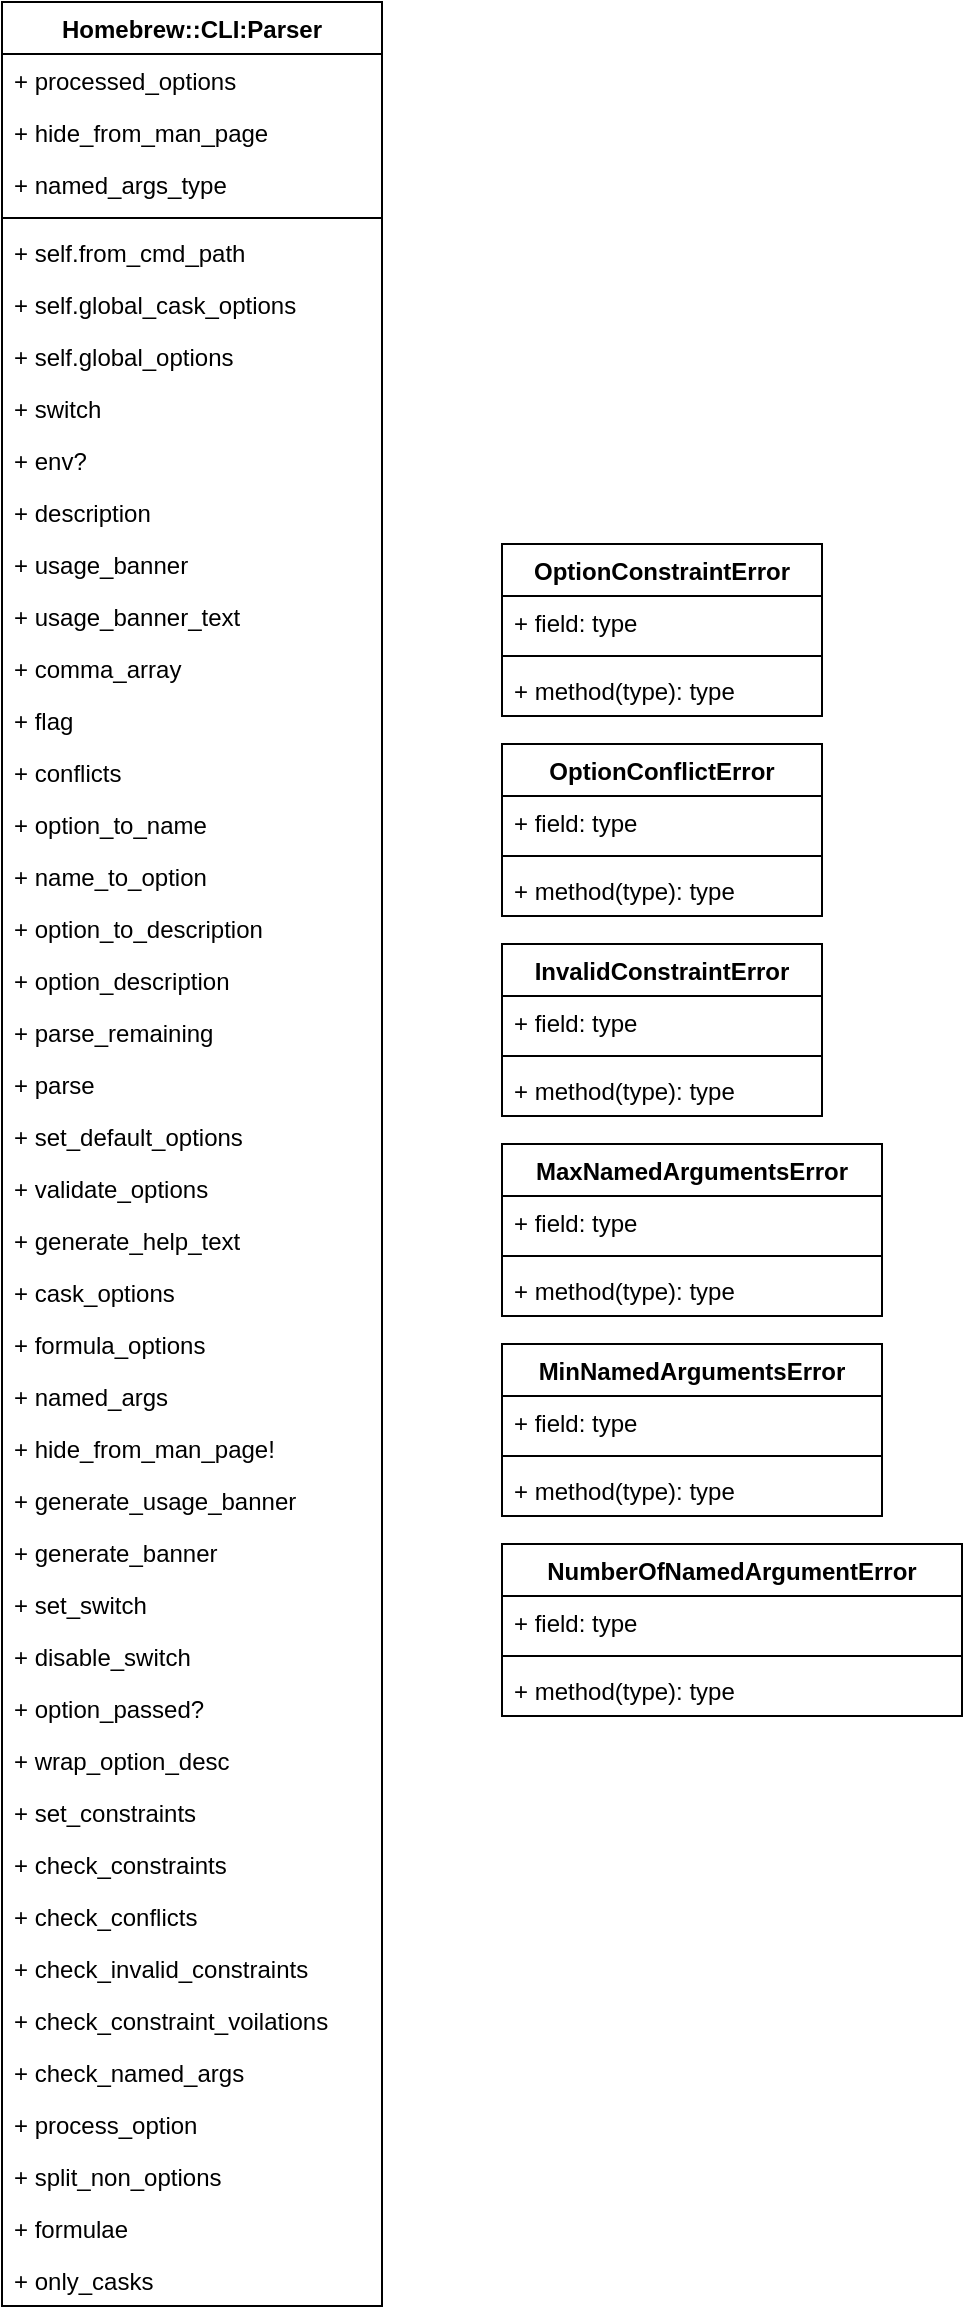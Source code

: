 <mxfile version="21.1.4" type="github">
  <diagram name="第 1 页" id="TkqUfwcqPqjQr__M0Iyw">
    <mxGraphModel dx="1434" dy="771" grid="1" gridSize="10" guides="1" tooltips="1" connect="1" arrows="1" fold="1" page="1" pageScale="1" pageWidth="827" pageHeight="1169" math="0" shadow="0">
      <root>
        <mxCell id="0" />
        <mxCell id="1" parent="0" />
        <mxCell id="M3JGVfpWLApBcw9Z9Y0A-1" value="Homebrew::CLI:Parser" style="swimlane;fontStyle=1;align=center;verticalAlign=top;childLayout=stackLayout;horizontal=1;startSize=26;horizontalStack=0;resizeParent=1;resizeParentMax=0;resizeLast=0;collapsible=1;marginBottom=0;whiteSpace=wrap;html=1;" vertex="1" parent="1">
          <mxGeometry x="180" y="9" width="190" height="1152" as="geometry" />
        </mxCell>
        <mxCell id="M3JGVfpWLApBcw9Z9Y0A-2" value="+ processed_options" style="text;strokeColor=none;fillColor=none;align=left;verticalAlign=top;spacingLeft=4;spacingRight=4;overflow=hidden;rotatable=0;points=[[0,0.5],[1,0.5]];portConstraint=eastwest;whiteSpace=wrap;html=1;" vertex="1" parent="M3JGVfpWLApBcw9Z9Y0A-1">
          <mxGeometry y="26" width="190" height="26" as="geometry" />
        </mxCell>
        <mxCell id="M3JGVfpWLApBcw9Z9Y0A-5" value="+ hide_from_man_page" style="text;strokeColor=none;fillColor=none;align=left;verticalAlign=top;spacingLeft=4;spacingRight=4;overflow=hidden;rotatable=0;points=[[0,0.5],[1,0.5]];portConstraint=eastwest;whiteSpace=wrap;html=1;" vertex="1" parent="M3JGVfpWLApBcw9Z9Y0A-1">
          <mxGeometry y="52" width="190" height="26" as="geometry" />
        </mxCell>
        <mxCell id="M3JGVfpWLApBcw9Z9Y0A-6" value="+ named_args_type" style="text;strokeColor=none;fillColor=none;align=left;verticalAlign=top;spacingLeft=4;spacingRight=4;overflow=hidden;rotatable=0;points=[[0,0.5],[1,0.5]];portConstraint=eastwest;whiteSpace=wrap;html=1;" vertex="1" parent="M3JGVfpWLApBcw9Z9Y0A-1">
          <mxGeometry y="78" width="190" height="26" as="geometry" />
        </mxCell>
        <mxCell id="M3JGVfpWLApBcw9Z9Y0A-3" value="" style="line;strokeWidth=1;fillColor=none;align=left;verticalAlign=middle;spacingTop=-1;spacingLeft=3;spacingRight=3;rotatable=0;labelPosition=right;points=[];portConstraint=eastwest;strokeColor=inherit;" vertex="1" parent="M3JGVfpWLApBcw9Z9Y0A-1">
          <mxGeometry y="104" width="190" height="8" as="geometry" />
        </mxCell>
        <mxCell id="M3JGVfpWLApBcw9Z9Y0A-4" value="+ self.from_cmd_path" style="text;strokeColor=none;fillColor=none;align=left;verticalAlign=top;spacingLeft=4;spacingRight=4;overflow=hidden;rotatable=0;points=[[0,0.5],[1,0.5]];portConstraint=eastwest;whiteSpace=wrap;html=1;" vertex="1" parent="M3JGVfpWLApBcw9Z9Y0A-1">
          <mxGeometry y="112" width="190" height="26" as="geometry" />
        </mxCell>
        <mxCell id="M3JGVfpWLApBcw9Z9Y0A-7" value="+ self.global_cask_options" style="text;strokeColor=none;fillColor=none;align=left;verticalAlign=top;spacingLeft=4;spacingRight=4;overflow=hidden;rotatable=0;points=[[0,0.5],[1,0.5]];portConstraint=eastwest;whiteSpace=wrap;html=1;" vertex="1" parent="M3JGVfpWLApBcw9Z9Y0A-1">
          <mxGeometry y="138" width="190" height="26" as="geometry" />
        </mxCell>
        <mxCell id="M3JGVfpWLApBcw9Z9Y0A-8" value="+ self.global_options" style="text;strokeColor=none;fillColor=none;align=left;verticalAlign=top;spacingLeft=4;spacingRight=4;overflow=hidden;rotatable=0;points=[[0,0.5],[1,0.5]];portConstraint=eastwest;whiteSpace=wrap;html=1;" vertex="1" parent="M3JGVfpWLApBcw9Z9Y0A-1">
          <mxGeometry y="164" width="190" height="26" as="geometry" />
        </mxCell>
        <mxCell id="M3JGVfpWLApBcw9Z9Y0A-10" value="+ switch" style="text;strokeColor=none;fillColor=none;align=left;verticalAlign=top;spacingLeft=4;spacingRight=4;overflow=hidden;rotatable=0;points=[[0,0.5],[1,0.5]];portConstraint=eastwest;whiteSpace=wrap;html=1;" vertex="1" parent="M3JGVfpWLApBcw9Z9Y0A-1">
          <mxGeometry y="190" width="190" height="26" as="geometry" />
        </mxCell>
        <mxCell id="M3JGVfpWLApBcw9Z9Y0A-11" value="+ env?" style="text;strokeColor=none;fillColor=none;align=left;verticalAlign=top;spacingLeft=4;spacingRight=4;overflow=hidden;rotatable=0;points=[[0,0.5],[1,0.5]];portConstraint=eastwest;whiteSpace=wrap;html=1;" vertex="1" parent="M3JGVfpWLApBcw9Z9Y0A-1">
          <mxGeometry y="216" width="190" height="26" as="geometry" />
        </mxCell>
        <mxCell id="M3JGVfpWLApBcw9Z9Y0A-12" value="+ description" style="text;strokeColor=none;fillColor=none;align=left;verticalAlign=top;spacingLeft=4;spacingRight=4;overflow=hidden;rotatable=0;points=[[0,0.5],[1,0.5]];portConstraint=eastwest;whiteSpace=wrap;html=1;" vertex="1" parent="M3JGVfpWLApBcw9Z9Y0A-1">
          <mxGeometry y="242" width="190" height="26" as="geometry" />
        </mxCell>
        <mxCell id="M3JGVfpWLApBcw9Z9Y0A-9" value="+ usage_banner" style="text;strokeColor=none;fillColor=none;align=left;verticalAlign=top;spacingLeft=4;spacingRight=4;overflow=hidden;rotatable=0;points=[[0,0.5],[1,0.5]];portConstraint=eastwest;whiteSpace=wrap;html=1;" vertex="1" parent="M3JGVfpWLApBcw9Z9Y0A-1">
          <mxGeometry y="268" width="190" height="26" as="geometry" />
        </mxCell>
        <mxCell id="M3JGVfpWLApBcw9Z9Y0A-13" value="+ usage_banner_text" style="text;strokeColor=none;fillColor=none;align=left;verticalAlign=top;spacingLeft=4;spacingRight=4;overflow=hidden;rotatable=0;points=[[0,0.5],[1,0.5]];portConstraint=eastwest;whiteSpace=wrap;html=1;" vertex="1" parent="M3JGVfpWLApBcw9Z9Y0A-1">
          <mxGeometry y="294" width="190" height="26" as="geometry" />
        </mxCell>
        <mxCell id="M3JGVfpWLApBcw9Z9Y0A-14" value="+ comma_array" style="text;strokeColor=none;fillColor=none;align=left;verticalAlign=top;spacingLeft=4;spacingRight=4;overflow=hidden;rotatable=0;points=[[0,0.5],[1,0.5]];portConstraint=eastwest;whiteSpace=wrap;html=1;" vertex="1" parent="M3JGVfpWLApBcw9Z9Y0A-1">
          <mxGeometry y="320" width="190" height="26" as="geometry" />
        </mxCell>
        <mxCell id="M3JGVfpWLApBcw9Z9Y0A-15" value="+ flag" style="text;strokeColor=none;fillColor=none;align=left;verticalAlign=top;spacingLeft=4;spacingRight=4;overflow=hidden;rotatable=0;points=[[0,0.5],[1,0.5]];portConstraint=eastwest;whiteSpace=wrap;html=1;" vertex="1" parent="M3JGVfpWLApBcw9Z9Y0A-1">
          <mxGeometry y="346" width="190" height="26" as="geometry" />
        </mxCell>
        <mxCell id="M3JGVfpWLApBcw9Z9Y0A-16" value="+ conflicts" style="text;strokeColor=none;fillColor=none;align=left;verticalAlign=top;spacingLeft=4;spacingRight=4;overflow=hidden;rotatable=0;points=[[0,0.5],[1,0.5]];portConstraint=eastwest;whiteSpace=wrap;html=1;" vertex="1" parent="M3JGVfpWLApBcw9Z9Y0A-1">
          <mxGeometry y="372" width="190" height="26" as="geometry" />
        </mxCell>
        <mxCell id="M3JGVfpWLApBcw9Z9Y0A-17" value="+ option_to_name" style="text;strokeColor=none;fillColor=none;align=left;verticalAlign=top;spacingLeft=4;spacingRight=4;overflow=hidden;rotatable=0;points=[[0,0.5],[1,0.5]];portConstraint=eastwest;whiteSpace=wrap;html=1;" vertex="1" parent="M3JGVfpWLApBcw9Z9Y0A-1">
          <mxGeometry y="398" width="190" height="26" as="geometry" />
        </mxCell>
        <mxCell id="M3JGVfpWLApBcw9Z9Y0A-18" value="+ name_to_option" style="text;strokeColor=none;fillColor=none;align=left;verticalAlign=top;spacingLeft=4;spacingRight=4;overflow=hidden;rotatable=0;points=[[0,0.5],[1,0.5]];portConstraint=eastwest;whiteSpace=wrap;html=1;" vertex="1" parent="M3JGVfpWLApBcw9Z9Y0A-1">
          <mxGeometry y="424" width="190" height="26" as="geometry" />
        </mxCell>
        <mxCell id="M3JGVfpWLApBcw9Z9Y0A-19" value="+ option_to_description" style="text;strokeColor=none;fillColor=none;align=left;verticalAlign=top;spacingLeft=4;spacingRight=4;overflow=hidden;rotatable=0;points=[[0,0.5],[1,0.5]];portConstraint=eastwest;whiteSpace=wrap;html=1;" vertex="1" parent="M3JGVfpWLApBcw9Z9Y0A-1">
          <mxGeometry y="450" width="190" height="26" as="geometry" />
        </mxCell>
        <mxCell id="M3JGVfpWLApBcw9Z9Y0A-20" value="+ option_description" style="text;strokeColor=none;fillColor=none;align=left;verticalAlign=top;spacingLeft=4;spacingRight=4;overflow=hidden;rotatable=0;points=[[0,0.5],[1,0.5]];portConstraint=eastwest;whiteSpace=wrap;html=1;" vertex="1" parent="M3JGVfpWLApBcw9Z9Y0A-1">
          <mxGeometry y="476" width="190" height="26" as="geometry" />
        </mxCell>
        <mxCell id="M3JGVfpWLApBcw9Z9Y0A-21" value="+ parse_remaining" style="text;strokeColor=none;fillColor=none;align=left;verticalAlign=top;spacingLeft=4;spacingRight=4;overflow=hidden;rotatable=0;points=[[0,0.5],[1,0.5]];portConstraint=eastwest;whiteSpace=wrap;html=1;" vertex="1" parent="M3JGVfpWLApBcw9Z9Y0A-1">
          <mxGeometry y="502" width="190" height="26" as="geometry" />
        </mxCell>
        <mxCell id="M3JGVfpWLApBcw9Z9Y0A-22" value="+ parse" style="text;strokeColor=none;fillColor=none;align=left;verticalAlign=top;spacingLeft=4;spacingRight=4;overflow=hidden;rotatable=0;points=[[0,0.5],[1,0.5]];portConstraint=eastwest;whiteSpace=wrap;html=1;" vertex="1" parent="M3JGVfpWLApBcw9Z9Y0A-1">
          <mxGeometry y="528" width="190" height="26" as="geometry" />
        </mxCell>
        <mxCell id="M3JGVfpWLApBcw9Z9Y0A-23" value="+ set_default_options" style="text;strokeColor=none;fillColor=none;align=left;verticalAlign=top;spacingLeft=4;spacingRight=4;overflow=hidden;rotatable=0;points=[[0,0.5],[1,0.5]];portConstraint=eastwest;whiteSpace=wrap;html=1;" vertex="1" parent="M3JGVfpWLApBcw9Z9Y0A-1">
          <mxGeometry y="554" width="190" height="26" as="geometry" />
        </mxCell>
        <mxCell id="M3JGVfpWLApBcw9Z9Y0A-24" value="+ validate_options" style="text;strokeColor=none;fillColor=none;align=left;verticalAlign=top;spacingLeft=4;spacingRight=4;overflow=hidden;rotatable=0;points=[[0,0.5],[1,0.5]];portConstraint=eastwest;whiteSpace=wrap;html=1;" vertex="1" parent="M3JGVfpWLApBcw9Z9Y0A-1">
          <mxGeometry y="580" width="190" height="26" as="geometry" />
        </mxCell>
        <mxCell id="M3JGVfpWLApBcw9Z9Y0A-25" value="+ generate_help_text" style="text;strokeColor=none;fillColor=none;align=left;verticalAlign=top;spacingLeft=4;spacingRight=4;overflow=hidden;rotatable=0;points=[[0,0.5],[1,0.5]];portConstraint=eastwest;whiteSpace=wrap;html=1;" vertex="1" parent="M3JGVfpWLApBcw9Z9Y0A-1">
          <mxGeometry y="606" width="190" height="26" as="geometry" />
        </mxCell>
        <mxCell id="M3JGVfpWLApBcw9Z9Y0A-27" value="+ cask_options" style="text;strokeColor=none;fillColor=none;align=left;verticalAlign=top;spacingLeft=4;spacingRight=4;overflow=hidden;rotatable=0;points=[[0,0.5],[1,0.5]];portConstraint=eastwest;whiteSpace=wrap;html=1;" vertex="1" parent="M3JGVfpWLApBcw9Z9Y0A-1">
          <mxGeometry y="632" width="190" height="26" as="geometry" />
        </mxCell>
        <mxCell id="M3JGVfpWLApBcw9Z9Y0A-28" value="+ formula_options" style="text;strokeColor=none;fillColor=none;align=left;verticalAlign=top;spacingLeft=4;spacingRight=4;overflow=hidden;rotatable=0;points=[[0,0.5],[1,0.5]];portConstraint=eastwest;whiteSpace=wrap;html=1;" vertex="1" parent="M3JGVfpWLApBcw9Z9Y0A-1">
          <mxGeometry y="658" width="190" height="26" as="geometry" />
        </mxCell>
        <mxCell id="M3JGVfpWLApBcw9Z9Y0A-26" value="+ named_args" style="text;strokeColor=none;fillColor=none;align=left;verticalAlign=top;spacingLeft=4;spacingRight=4;overflow=hidden;rotatable=0;points=[[0,0.5],[1,0.5]];portConstraint=eastwest;whiteSpace=wrap;html=1;" vertex="1" parent="M3JGVfpWLApBcw9Z9Y0A-1">
          <mxGeometry y="684" width="190" height="26" as="geometry" />
        </mxCell>
        <mxCell id="M3JGVfpWLApBcw9Z9Y0A-30" value="+ hide_from_man_page!" style="text;strokeColor=none;fillColor=none;align=left;verticalAlign=top;spacingLeft=4;spacingRight=4;overflow=hidden;rotatable=0;points=[[0,0.5],[1,0.5]];portConstraint=eastwest;whiteSpace=wrap;html=1;" vertex="1" parent="M3JGVfpWLApBcw9Z9Y0A-1">
          <mxGeometry y="710" width="190" height="26" as="geometry" />
        </mxCell>
        <mxCell id="M3JGVfpWLApBcw9Z9Y0A-29" value="+ generate_usage_banner" style="text;strokeColor=none;fillColor=none;align=left;verticalAlign=top;spacingLeft=4;spacingRight=4;overflow=hidden;rotatable=0;points=[[0,0.5],[1,0.5]];portConstraint=eastwest;whiteSpace=wrap;html=1;" vertex="1" parent="M3JGVfpWLApBcw9Z9Y0A-1">
          <mxGeometry y="736" width="190" height="26" as="geometry" />
        </mxCell>
        <mxCell id="M3JGVfpWLApBcw9Z9Y0A-31" value="+ generate_banner" style="text;strokeColor=none;fillColor=none;align=left;verticalAlign=top;spacingLeft=4;spacingRight=4;overflow=hidden;rotatable=0;points=[[0,0.5],[1,0.5]];portConstraint=eastwest;whiteSpace=wrap;html=1;" vertex="1" parent="M3JGVfpWLApBcw9Z9Y0A-1">
          <mxGeometry y="762" width="190" height="26" as="geometry" />
        </mxCell>
        <mxCell id="M3JGVfpWLApBcw9Z9Y0A-33" value="+ set_switch" style="text;strokeColor=none;fillColor=none;align=left;verticalAlign=top;spacingLeft=4;spacingRight=4;overflow=hidden;rotatable=0;points=[[0,0.5],[1,0.5]];portConstraint=eastwest;whiteSpace=wrap;html=1;" vertex="1" parent="M3JGVfpWLApBcw9Z9Y0A-1">
          <mxGeometry y="788" width="190" height="26" as="geometry" />
        </mxCell>
        <mxCell id="M3JGVfpWLApBcw9Z9Y0A-32" value="+ disable_switch" style="text;strokeColor=none;fillColor=none;align=left;verticalAlign=top;spacingLeft=4;spacingRight=4;overflow=hidden;rotatable=0;points=[[0,0.5],[1,0.5]];portConstraint=eastwest;whiteSpace=wrap;html=1;" vertex="1" parent="M3JGVfpWLApBcw9Z9Y0A-1">
          <mxGeometry y="814" width="190" height="26" as="geometry" />
        </mxCell>
        <mxCell id="M3JGVfpWLApBcw9Z9Y0A-35" value="+ option_passed?" style="text;strokeColor=none;fillColor=none;align=left;verticalAlign=top;spacingLeft=4;spacingRight=4;overflow=hidden;rotatable=0;points=[[0,0.5],[1,0.5]];portConstraint=eastwest;whiteSpace=wrap;html=1;" vertex="1" parent="M3JGVfpWLApBcw9Z9Y0A-1">
          <mxGeometry y="840" width="190" height="26" as="geometry" />
        </mxCell>
        <mxCell id="M3JGVfpWLApBcw9Z9Y0A-34" value="+ wrap_option_desc" style="text;strokeColor=none;fillColor=none;align=left;verticalAlign=top;spacingLeft=4;spacingRight=4;overflow=hidden;rotatable=0;points=[[0,0.5],[1,0.5]];portConstraint=eastwest;whiteSpace=wrap;html=1;" vertex="1" parent="M3JGVfpWLApBcw9Z9Y0A-1">
          <mxGeometry y="866" width="190" height="26" as="geometry" />
        </mxCell>
        <mxCell id="M3JGVfpWLApBcw9Z9Y0A-37" value="+ set_constraints" style="text;strokeColor=none;fillColor=none;align=left;verticalAlign=top;spacingLeft=4;spacingRight=4;overflow=hidden;rotatable=0;points=[[0,0.5],[1,0.5]];portConstraint=eastwest;whiteSpace=wrap;html=1;" vertex="1" parent="M3JGVfpWLApBcw9Z9Y0A-1">
          <mxGeometry y="892" width="190" height="26" as="geometry" />
        </mxCell>
        <mxCell id="M3JGVfpWLApBcw9Z9Y0A-36" value="+ check_constraints" style="text;strokeColor=none;fillColor=none;align=left;verticalAlign=top;spacingLeft=4;spacingRight=4;overflow=hidden;rotatable=0;points=[[0,0.5],[1,0.5]];portConstraint=eastwest;whiteSpace=wrap;html=1;" vertex="1" parent="M3JGVfpWLApBcw9Z9Y0A-1">
          <mxGeometry y="918" width="190" height="26" as="geometry" />
        </mxCell>
        <mxCell id="M3JGVfpWLApBcw9Z9Y0A-38" value="+ check_conflicts" style="text;strokeColor=none;fillColor=none;align=left;verticalAlign=top;spacingLeft=4;spacingRight=4;overflow=hidden;rotatable=0;points=[[0,0.5],[1,0.5]];portConstraint=eastwest;whiteSpace=wrap;html=1;" vertex="1" parent="M3JGVfpWLApBcw9Z9Y0A-1">
          <mxGeometry y="944" width="190" height="26" as="geometry" />
        </mxCell>
        <mxCell id="M3JGVfpWLApBcw9Z9Y0A-39" value="+ check_invalid_constraints" style="text;strokeColor=none;fillColor=none;align=left;verticalAlign=top;spacingLeft=4;spacingRight=4;overflow=hidden;rotatable=0;points=[[0,0.5],[1,0.5]];portConstraint=eastwest;whiteSpace=wrap;html=1;" vertex="1" parent="M3JGVfpWLApBcw9Z9Y0A-1">
          <mxGeometry y="970" width="190" height="26" as="geometry" />
        </mxCell>
        <mxCell id="M3JGVfpWLApBcw9Z9Y0A-40" value="+ check_constraint_voilations" style="text;strokeColor=none;fillColor=none;align=left;verticalAlign=top;spacingLeft=4;spacingRight=4;overflow=hidden;rotatable=0;points=[[0,0.5],[1,0.5]];portConstraint=eastwest;whiteSpace=wrap;html=1;" vertex="1" parent="M3JGVfpWLApBcw9Z9Y0A-1">
          <mxGeometry y="996" width="190" height="26" as="geometry" />
        </mxCell>
        <mxCell id="M3JGVfpWLApBcw9Z9Y0A-42" value="+ check_named_args" style="text;strokeColor=none;fillColor=none;align=left;verticalAlign=top;spacingLeft=4;spacingRight=4;overflow=hidden;rotatable=0;points=[[0,0.5],[1,0.5]];portConstraint=eastwest;whiteSpace=wrap;html=1;" vertex="1" parent="M3JGVfpWLApBcw9Z9Y0A-1">
          <mxGeometry y="1022" width="190" height="26" as="geometry" />
        </mxCell>
        <mxCell id="M3JGVfpWLApBcw9Z9Y0A-41" value="+ process_option" style="text;strokeColor=none;fillColor=none;align=left;verticalAlign=top;spacingLeft=4;spacingRight=4;overflow=hidden;rotatable=0;points=[[0,0.5],[1,0.5]];portConstraint=eastwest;whiteSpace=wrap;html=1;" vertex="1" parent="M3JGVfpWLApBcw9Z9Y0A-1">
          <mxGeometry y="1048" width="190" height="26" as="geometry" />
        </mxCell>
        <mxCell id="M3JGVfpWLApBcw9Z9Y0A-43" value="+ split_non_options" style="text;strokeColor=none;fillColor=none;align=left;verticalAlign=top;spacingLeft=4;spacingRight=4;overflow=hidden;rotatable=0;points=[[0,0.5],[1,0.5]];portConstraint=eastwest;whiteSpace=wrap;html=1;" vertex="1" parent="M3JGVfpWLApBcw9Z9Y0A-1">
          <mxGeometry y="1074" width="190" height="26" as="geometry" />
        </mxCell>
        <mxCell id="M3JGVfpWLApBcw9Z9Y0A-44" value="+ formulae" style="text;strokeColor=none;fillColor=none;align=left;verticalAlign=top;spacingLeft=4;spacingRight=4;overflow=hidden;rotatable=0;points=[[0,0.5],[1,0.5]];portConstraint=eastwest;whiteSpace=wrap;html=1;" vertex="1" parent="M3JGVfpWLApBcw9Z9Y0A-1">
          <mxGeometry y="1100" width="190" height="26" as="geometry" />
        </mxCell>
        <mxCell id="M3JGVfpWLApBcw9Z9Y0A-45" value="+ only_casks" style="text;strokeColor=none;fillColor=none;align=left;verticalAlign=top;spacingLeft=4;spacingRight=4;overflow=hidden;rotatable=0;points=[[0,0.5],[1,0.5]];portConstraint=eastwest;whiteSpace=wrap;html=1;" vertex="1" parent="M3JGVfpWLApBcw9Z9Y0A-1">
          <mxGeometry y="1126" width="190" height="26" as="geometry" />
        </mxCell>
        <mxCell id="M3JGVfpWLApBcw9Z9Y0A-46" value="OptionConstraintError" style="swimlane;fontStyle=1;align=center;verticalAlign=top;childLayout=stackLayout;horizontal=1;startSize=26;horizontalStack=0;resizeParent=1;resizeParentMax=0;resizeLast=0;collapsible=1;marginBottom=0;whiteSpace=wrap;html=1;" vertex="1" parent="1">
          <mxGeometry x="430" y="280" width="160" height="86" as="geometry" />
        </mxCell>
        <mxCell id="M3JGVfpWLApBcw9Z9Y0A-47" value="+ field: type" style="text;strokeColor=none;fillColor=none;align=left;verticalAlign=top;spacingLeft=4;spacingRight=4;overflow=hidden;rotatable=0;points=[[0,0.5],[1,0.5]];portConstraint=eastwest;whiteSpace=wrap;html=1;" vertex="1" parent="M3JGVfpWLApBcw9Z9Y0A-46">
          <mxGeometry y="26" width="160" height="26" as="geometry" />
        </mxCell>
        <mxCell id="M3JGVfpWLApBcw9Z9Y0A-48" value="" style="line;strokeWidth=1;fillColor=none;align=left;verticalAlign=middle;spacingTop=-1;spacingLeft=3;spacingRight=3;rotatable=0;labelPosition=right;points=[];portConstraint=eastwest;strokeColor=inherit;" vertex="1" parent="M3JGVfpWLApBcw9Z9Y0A-46">
          <mxGeometry y="52" width="160" height="8" as="geometry" />
        </mxCell>
        <mxCell id="M3JGVfpWLApBcw9Z9Y0A-49" value="+ method(type): type" style="text;strokeColor=none;fillColor=none;align=left;verticalAlign=top;spacingLeft=4;spacingRight=4;overflow=hidden;rotatable=0;points=[[0,0.5],[1,0.5]];portConstraint=eastwest;whiteSpace=wrap;html=1;" vertex="1" parent="M3JGVfpWLApBcw9Z9Y0A-46">
          <mxGeometry y="60" width="160" height="26" as="geometry" />
        </mxCell>
        <mxCell id="M3JGVfpWLApBcw9Z9Y0A-50" value="OptionConflictError" style="swimlane;fontStyle=1;align=center;verticalAlign=top;childLayout=stackLayout;horizontal=1;startSize=26;horizontalStack=0;resizeParent=1;resizeParentMax=0;resizeLast=0;collapsible=1;marginBottom=0;whiteSpace=wrap;html=1;" vertex="1" parent="1">
          <mxGeometry x="430" y="380" width="160" height="86" as="geometry" />
        </mxCell>
        <mxCell id="M3JGVfpWLApBcw9Z9Y0A-51" value="+ field: type" style="text;strokeColor=none;fillColor=none;align=left;verticalAlign=top;spacingLeft=4;spacingRight=4;overflow=hidden;rotatable=0;points=[[0,0.5],[1,0.5]];portConstraint=eastwest;whiteSpace=wrap;html=1;" vertex="1" parent="M3JGVfpWLApBcw9Z9Y0A-50">
          <mxGeometry y="26" width="160" height="26" as="geometry" />
        </mxCell>
        <mxCell id="M3JGVfpWLApBcw9Z9Y0A-52" value="" style="line;strokeWidth=1;fillColor=none;align=left;verticalAlign=middle;spacingTop=-1;spacingLeft=3;spacingRight=3;rotatable=0;labelPosition=right;points=[];portConstraint=eastwest;strokeColor=inherit;" vertex="1" parent="M3JGVfpWLApBcw9Z9Y0A-50">
          <mxGeometry y="52" width="160" height="8" as="geometry" />
        </mxCell>
        <mxCell id="M3JGVfpWLApBcw9Z9Y0A-53" value="+ method(type): type" style="text;strokeColor=none;fillColor=none;align=left;verticalAlign=top;spacingLeft=4;spacingRight=4;overflow=hidden;rotatable=0;points=[[0,0.5],[1,0.5]];portConstraint=eastwest;whiteSpace=wrap;html=1;" vertex="1" parent="M3JGVfpWLApBcw9Z9Y0A-50">
          <mxGeometry y="60" width="160" height="26" as="geometry" />
        </mxCell>
        <mxCell id="M3JGVfpWLApBcw9Z9Y0A-54" value="InvalidConstraintError" style="swimlane;fontStyle=1;align=center;verticalAlign=top;childLayout=stackLayout;horizontal=1;startSize=26;horizontalStack=0;resizeParent=1;resizeParentMax=0;resizeLast=0;collapsible=1;marginBottom=0;whiteSpace=wrap;html=1;" vertex="1" parent="1">
          <mxGeometry x="430" y="480" width="160" height="86" as="geometry" />
        </mxCell>
        <mxCell id="M3JGVfpWLApBcw9Z9Y0A-55" value="+ field: type" style="text;strokeColor=none;fillColor=none;align=left;verticalAlign=top;spacingLeft=4;spacingRight=4;overflow=hidden;rotatable=0;points=[[0,0.5],[1,0.5]];portConstraint=eastwest;whiteSpace=wrap;html=1;" vertex="1" parent="M3JGVfpWLApBcw9Z9Y0A-54">
          <mxGeometry y="26" width="160" height="26" as="geometry" />
        </mxCell>
        <mxCell id="M3JGVfpWLApBcw9Z9Y0A-56" value="" style="line;strokeWidth=1;fillColor=none;align=left;verticalAlign=middle;spacingTop=-1;spacingLeft=3;spacingRight=3;rotatable=0;labelPosition=right;points=[];portConstraint=eastwest;strokeColor=inherit;" vertex="1" parent="M3JGVfpWLApBcw9Z9Y0A-54">
          <mxGeometry y="52" width="160" height="8" as="geometry" />
        </mxCell>
        <mxCell id="M3JGVfpWLApBcw9Z9Y0A-57" value="+ method(type): type" style="text;strokeColor=none;fillColor=none;align=left;verticalAlign=top;spacingLeft=4;spacingRight=4;overflow=hidden;rotatable=0;points=[[0,0.5],[1,0.5]];portConstraint=eastwest;whiteSpace=wrap;html=1;" vertex="1" parent="M3JGVfpWLApBcw9Z9Y0A-54">
          <mxGeometry y="60" width="160" height="26" as="geometry" />
        </mxCell>
        <mxCell id="M3JGVfpWLApBcw9Z9Y0A-58" value="MaxNamedArgumentsError" style="swimlane;fontStyle=1;align=center;verticalAlign=top;childLayout=stackLayout;horizontal=1;startSize=26;horizontalStack=0;resizeParent=1;resizeParentMax=0;resizeLast=0;collapsible=1;marginBottom=0;whiteSpace=wrap;html=1;" vertex="1" parent="1">
          <mxGeometry x="430" y="580" width="190" height="86" as="geometry" />
        </mxCell>
        <mxCell id="M3JGVfpWLApBcw9Z9Y0A-59" value="+ field: type" style="text;strokeColor=none;fillColor=none;align=left;verticalAlign=top;spacingLeft=4;spacingRight=4;overflow=hidden;rotatable=0;points=[[0,0.5],[1,0.5]];portConstraint=eastwest;whiteSpace=wrap;html=1;" vertex="1" parent="M3JGVfpWLApBcw9Z9Y0A-58">
          <mxGeometry y="26" width="190" height="26" as="geometry" />
        </mxCell>
        <mxCell id="M3JGVfpWLApBcw9Z9Y0A-60" value="" style="line;strokeWidth=1;fillColor=none;align=left;verticalAlign=middle;spacingTop=-1;spacingLeft=3;spacingRight=3;rotatable=0;labelPosition=right;points=[];portConstraint=eastwest;strokeColor=inherit;" vertex="1" parent="M3JGVfpWLApBcw9Z9Y0A-58">
          <mxGeometry y="52" width="190" height="8" as="geometry" />
        </mxCell>
        <mxCell id="M3JGVfpWLApBcw9Z9Y0A-61" value="+ method(type): type" style="text;strokeColor=none;fillColor=none;align=left;verticalAlign=top;spacingLeft=4;spacingRight=4;overflow=hidden;rotatable=0;points=[[0,0.5],[1,0.5]];portConstraint=eastwest;whiteSpace=wrap;html=1;" vertex="1" parent="M3JGVfpWLApBcw9Z9Y0A-58">
          <mxGeometry y="60" width="190" height="26" as="geometry" />
        </mxCell>
        <mxCell id="M3JGVfpWLApBcw9Z9Y0A-62" value="MinNamedArgumentsError" style="swimlane;fontStyle=1;align=center;verticalAlign=top;childLayout=stackLayout;horizontal=1;startSize=26;horizontalStack=0;resizeParent=1;resizeParentMax=0;resizeLast=0;collapsible=1;marginBottom=0;whiteSpace=wrap;html=1;" vertex="1" parent="1">
          <mxGeometry x="430" y="680" width="190" height="86" as="geometry" />
        </mxCell>
        <mxCell id="M3JGVfpWLApBcw9Z9Y0A-63" value="+ field: type" style="text;strokeColor=none;fillColor=none;align=left;verticalAlign=top;spacingLeft=4;spacingRight=4;overflow=hidden;rotatable=0;points=[[0,0.5],[1,0.5]];portConstraint=eastwest;whiteSpace=wrap;html=1;" vertex="1" parent="M3JGVfpWLApBcw9Z9Y0A-62">
          <mxGeometry y="26" width="190" height="26" as="geometry" />
        </mxCell>
        <mxCell id="M3JGVfpWLApBcw9Z9Y0A-64" value="" style="line;strokeWidth=1;fillColor=none;align=left;verticalAlign=middle;spacingTop=-1;spacingLeft=3;spacingRight=3;rotatable=0;labelPosition=right;points=[];portConstraint=eastwest;strokeColor=inherit;" vertex="1" parent="M3JGVfpWLApBcw9Z9Y0A-62">
          <mxGeometry y="52" width="190" height="8" as="geometry" />
        </mxCell>
        <mxCell id="M3JGVfpWLApBcw9Z9Y0A-65" value="+ method(type): type" style="text;strokeColor=none;fillColor=none;align=left;verticalAlign=top;spacingLeft=4;spacingRight=4;overflow=hidden;rotatable=0;points=[[0,0.5],[1,0.5]];portConstraint=eastwest;whiteSpace=wrap;html=1;" vertex="1" parent="M3JGVfpWLApBcw9Z9Y0A-62">
          <mxGeometry y="60" width="190" height="26" as="geometry" />
        </mxCell>
        <mxCell id="M3JGVfpWLApBcw9Z9Y0A-66" value="NumberOfNamedArgumentError" style="swimlane;fontStyle=1;align=center;verticalAlign=top;childLayout=stackLayout;horizontal=1;startSize=26;horizontalStack=0;resizeParent=1;resizeParentMax=0;resizeLast=0;collapsible=1;marginBottom=0;whiteSpace=wrap;html=1;" vertex="1" parent="1">
          <mxGeometry x="430" y="780" width="230" height="86" as="geometry" />
        </mxCell>
        <mxCell id="M3JGVfpWLApBcw9Z9Y0A-67" value="+ field: type" style="text;strokeColor=none;fillColor=none;align=left;verticalAlign=top;spacingLeft=4;spacingRight=4;overflow=hidden;rotatable=0;points=[[0,0.5],[1,0.5]];portConstraint=eastwest;whiteSpace=wrap;html=1;" vertex="1" parent="M3JGVfpWLApBcw9Z9Y0A-66">
          <mxGeometry y="26" width="230" height="26" as="geometry" />
        </mxCell>
        <mxCell id="M3JGVfpWLApBcw9Z9Y0A-68" value="" style="line;strokeWidth=1;fillColor=none;align=left;verticalAlign=middle;spacingTop=-1;spacingLeft=3;spacingRight=3;rotatable=0;labelPosition=right;points=[];portConstraint=eastwest;strokeColor=inherit;" vertex="1" parent="M3JGVfpWLApBcw9Z9Y0A-66">
          <mxGeometry y="52" width="230" height="8" as="geometry" />
        </mxCell>
        <mxCell id="M3JGVfpWLApBcw9Z9Y0A-69" value="+ method(type): type" style="text;strokeColor=none;fillColor=none;align=left;verticalAlign=top;spacingLeft=4;spacingRight=4;overflow=hidden;rotatable=0;points=[[0,0.5],[1,0.5]];portConstraint=eastwest;whiteSpace=wrap;html=1;" vertex="1" parent="M3JGVfpWLApBcw9Z9Y0A-66">
          <mxGeometry y="60" width="230" height="26" as="geometry" />
        </mxCell>
      </root>
    </mxGraphModel>
  </diagram>
</mxfile>
